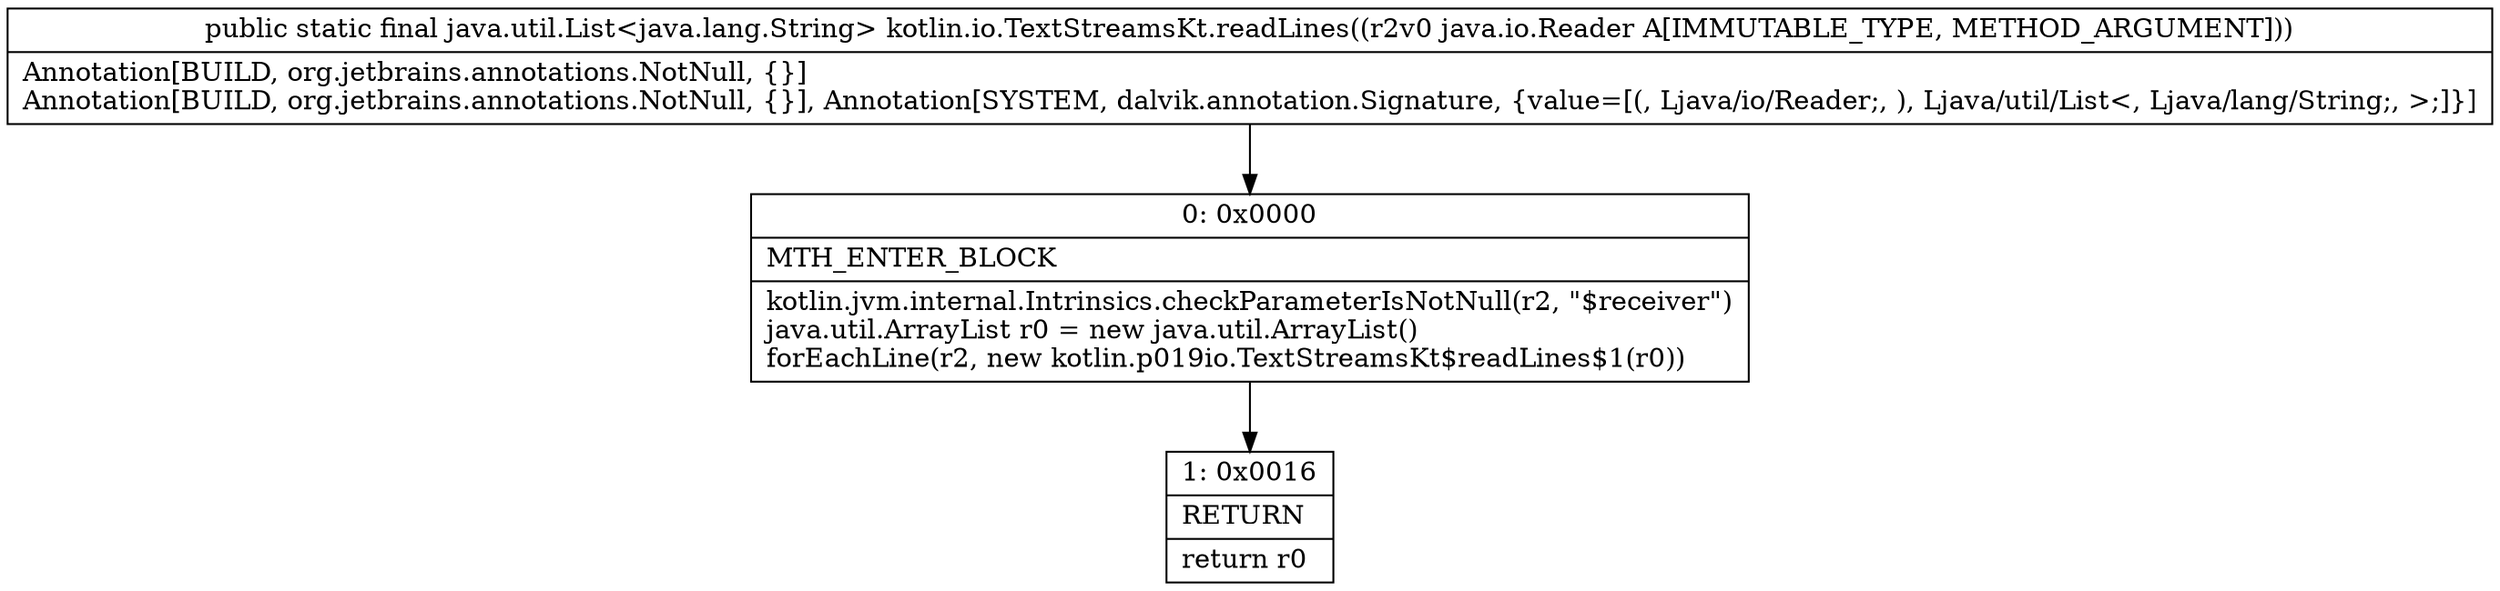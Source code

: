 digraph "CFG forkotlin.io.TextStreamsKt.readLines(Ljava\/io\/Reader;)Ljava\/util\/List;" {
Node_0 [shape=record,label="{0\:\ 0x0000|MTH_ENTER_BLOCK\l|kotlin.jvm.internal.Intrinsics.checkParameterIsNotNull(r2, \"$receiver\")\ljava.util.ArrayList r0 = new java.util.ArrayList()\lforEachLine(r2, new kotlin.p019io.TextStreamsKt$readLines$1(r0))\l}"];
Node_1 [shape=record,label="{1\:\ 0x0016|RETURN\l|return r0\l}"];
MethodNode[shape=record,label="{public static final java.util.List\<java.lang.String\> kotlin.io.TextStreamsKt.readLines((r2v0 java.io.Reader A[IMMUTABLE_TYPE, METHOD_ARGUMENT]))  | Annotation[BUILD, org.jetbrains.annotations.NotNull, \{\}]\lAnnotation[BUILD, org.jetbrains.annotations.NotNull, \{\}], Annotation[SYSTEM, dalvik.annotation.Signature, \{value=[(, Ljava\/io\/Reader;, ), Ljava\/util\/List\<, Ljava\/lang\/String;, \>;]\}]\l}"];
MethodNode -> Node_0;
Node_0 -> Node_1;
}

